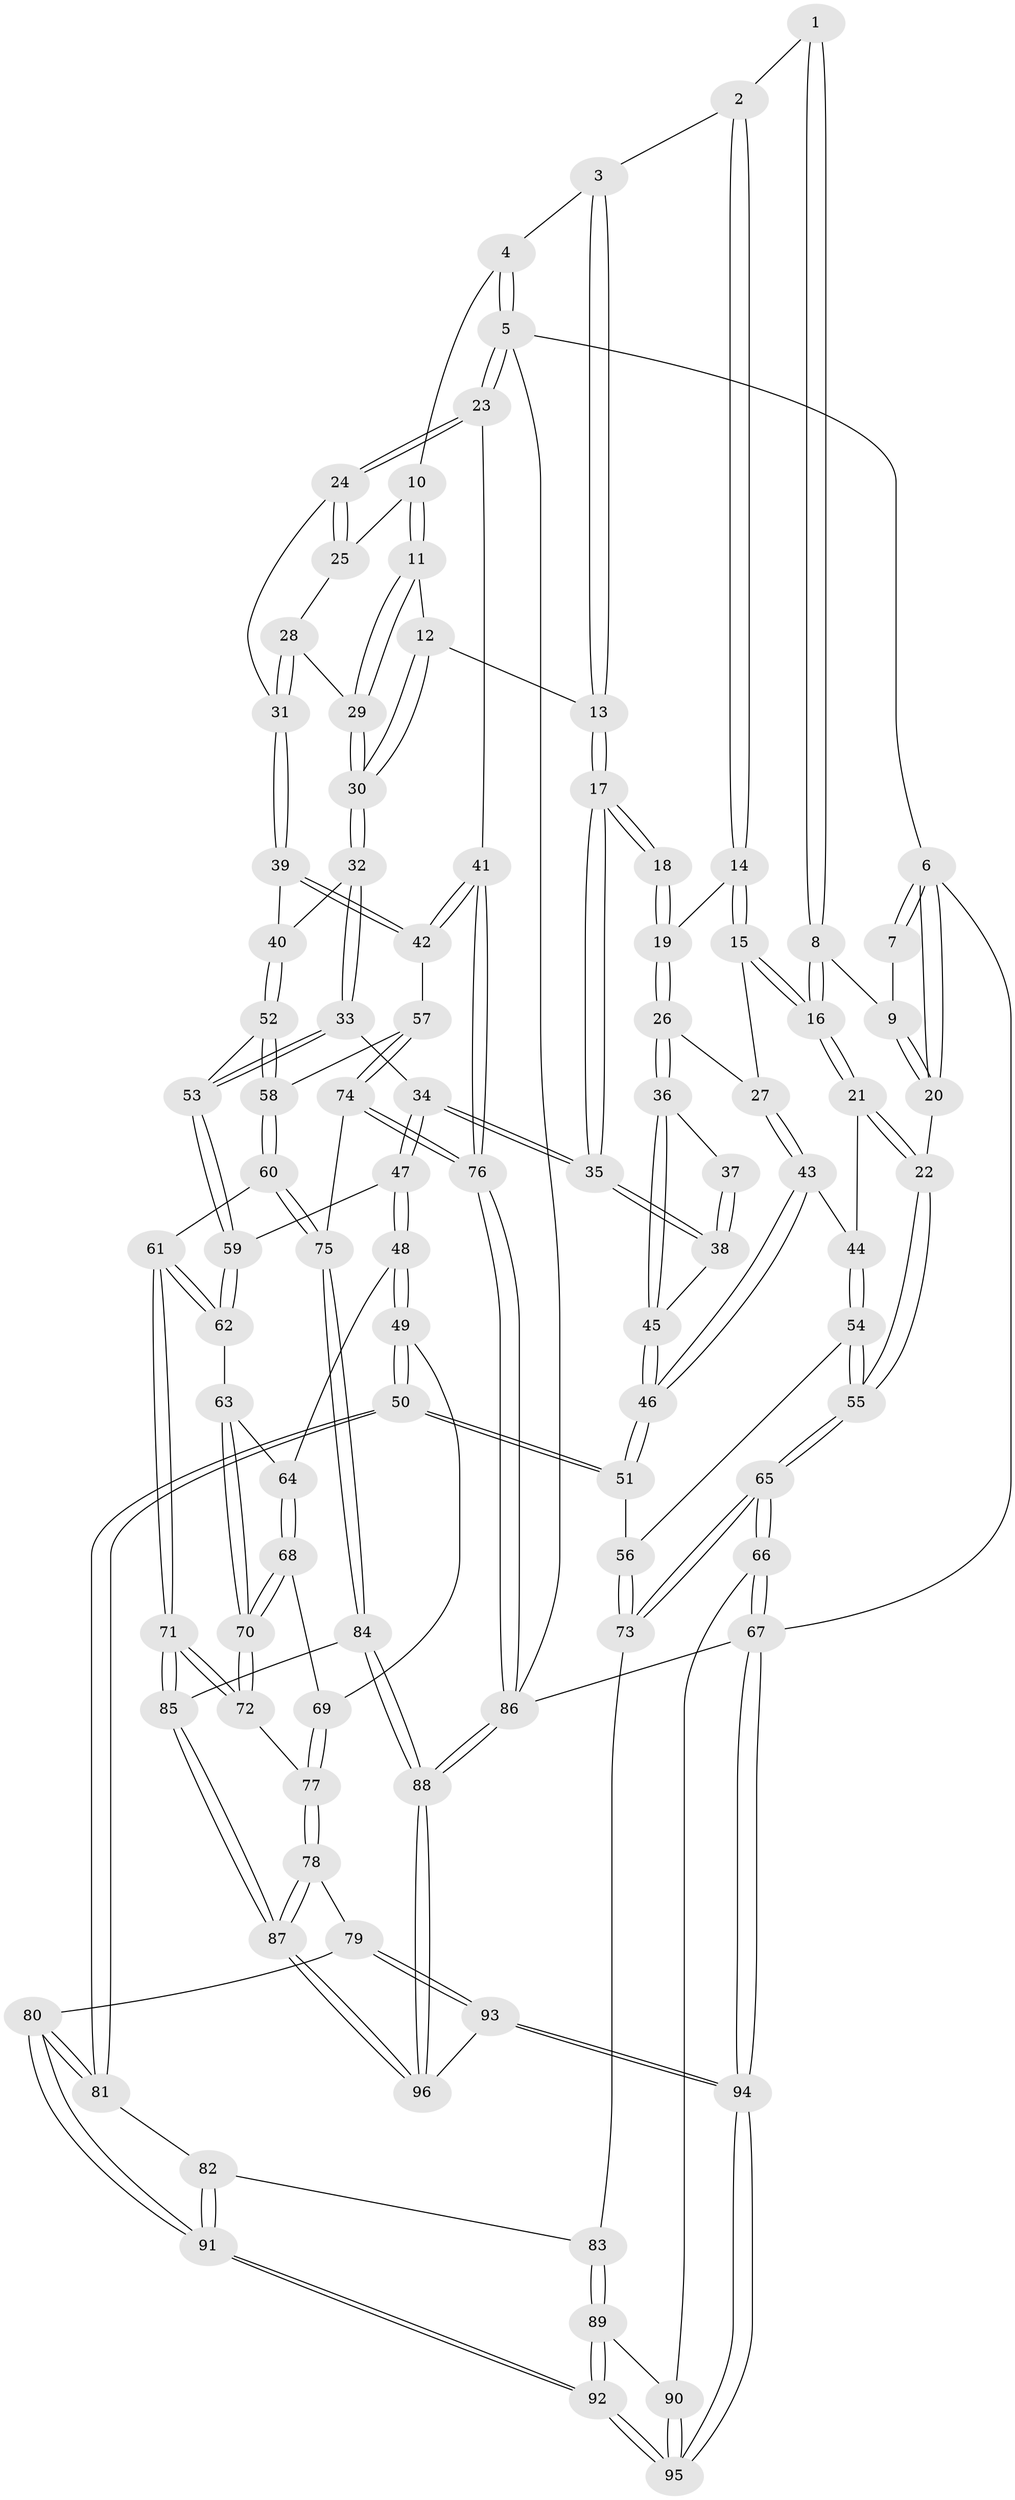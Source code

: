 // Generated by graph-tools (version 1.1) at 2025/27/03/15/25 16:27:57]
// undirected, 96 vertices, 237 edges
graph export_dot {
graph [start="1"]
  node [color=gray90,style=filled];
  1 [pos="+0.20246545849633257+0"];
  2 [pos="+0.3943179919304483+0"];
  3 [pos="+0.4386754336146018+0"];
  4 [pos="+0.9156834472683614+0"];
  5 [pos="+1+0"];
  6 [pos="+0+0"];
  7 [pos="+0+0"];
  8 [pos="+0.14124956193412413+0.07419530512150656"];
  9 [pos="+0.08734479819472038+0.048337471409538854"];
  10 [pos="+0.7989791768181853+0.02168194730030305"];
  11 [pos="+0.6804172275378433+0.09800821406856312"];
  12 [pos="+0.6170200229631522+0.1270355492740515"];
  13 [pos="+0.5679773701014788+0.11833722205736628"];
  14 [pos="+0.3246202523450495+0.026733036003983492"];
  15 [pos="+0.20584012474901847+0.19557449227910512"];
  16 [pos="+0.2047047159732298+0.1957123134695782"];
  17 [pos="+0.5314227026345327+0.156826094093821"];
  18 [pos="+0.49593098338109143+0.16370656105939563"];
  19 [pos="+0.4192306727378712+0.13545274680226316"];
  20 [pos="+0+0.13449043130986488"];
  21 [pos="+0.058816682516017876+0.2889262452496314"];
  22 [pos="+0+0.3461675821993154"];
  23 [pos="+1+0.00789391090178503"];
  24 [pos="+0.9297391773990186+0.18766835869905477"];
  25 [pos="+0.8088663821619224+0.044963239152278844"];
  26 [pos="+0.2839462150424844+0.24017028378395813"];
  27 [pos="+0.26936832980694553+0.2329846138821571"];
  28 [pos="+0.787601115317643+0.2050300035533955"];
  29 [pos="+0.7684421719484468+0.21535896536584806"];
  30 [pos="+0.6991030794537639+0.28503188489925785"];
  31 [pos="+0.8980272406755672+0.2548406390260983"];
  32 [pos="+0.6983542982463913+0.34058811039887044"];
  33 [pos="+0.5497303793920799+0.40239720334964196"];
  34 [pos="+0.5442413397580143+0.4011305316360812"];
  35 [pos="+0.5339998763239595+0.39004364943013586"];
  36 [pos="+0.3287577377300776+0.2723292310477358"];
  37 [pos="+0.4494613996044541+0.2015926287408443"];
  38 [pos="+0.46815983292348706+0.3652555971960795"];
  39 [pos="+0.8960259267720402+0.3819328744479951"];
  40 [pos="+0.7548568313007373+0.3680861418322852"];
  41 [pos="+1+0.5280504367201343"];
  42 [pos="+1+0.5146863782285322"];
  43 [pos="+0.24102054437263024+0.44978622642119065"];
  44 [pos="+0.19969329970764552+0.42467923973122707"];
  45 [pos="+0.3684162653198368+0.33598268289207384"];
  46 [pos="+0.28344806295484537+0.48361897175134977"];
  47 [pos="+0.40366775548106326+0.572732650428106"];
  48 [pos="+0.3862472272756018+0.5869452248714777"];
  49 [pos="+0.33752863515844816+0.6043054455110621"];
  50 [pos="+0.3073897414257395+0.6075015993368359"];
  51 [pos="+0.30627738677210836+0.6066909900050464"];
  52 [pos="+0.7170970294405974+0.5674303581012862"];
  53 [pos="+0.6378427758031271+0.5646007753043977"];
  54 [pos="+0.11306900360500141+0.5331638422675812"];
  55 [pos="+0+0.46610892392519465"];
  56 [pos="+0.2780663979793506+0.6078535166825515"];
  57 [pos="+0.9696224908193193+0.553437783919051"];
  58 [pos="+0.8279880570365197+0.6245077857483294"];
  59 [pos="+0.6186981241117812+0.5939665342674851"];
  60 [pos="+0.8066015982709481+0.6782888318204682"];
  61 [pos="+0.6361905644175486+0.730249191802403"];
  62 [pos="+0.59862258406979+0.6571167183233559"];
  63 [pos="+0.5510183746882924+0.6674102332781771"];
  64 [pos="+0.5328410184315594+0.6684531917948746"];
  65 [pos="+0+0.6458757101228704"];
  66 [pos="+0+0.8242783592894614"];
  67 [pos="+0+1"];
  68 [pos="+0.4964589766716705+0.7240377837517097"];
  69 [pos="+0.4625297455286832+0.7316044100345579"];
  70 [pos="+0.5353414933207067+0.7693605568183066"];
  71 [pos="+0.6165558484533131+0.8386475749934765"];
  72 [pos="+0.5572661549674343+0.8118210500412758"];
  73 [pos="+0.02683709333019093+0.729930562312361"];
  74 [pos="+0.9061578729706211+0.8297749305096396"];
  75 [pos="+0.8115415898379996+0.7629209654451587"];
  76 [pos="+1+1"];
  77 [pos="+0.44940657324653505+0.8094144719515264"];
  78 [pos="+0.3954882866490595+0.8419899247065682"];
  79 [pos="+0.3142840145102065+0.8279150023686604"];
  80 [pos="+0.30283725885117185+0.8215779637372729"];
  81 [pos="+0.2982005721703473+0.815920309920828"];
  82 [pos="+0.19136393435984164+0.831350877807797"];
  83 [pos="+0.1196821072849376+0.8297278098688835"];
  84 [pos="+0.7047240022025238+0.8887562808601291"];
  85 [pos="+0.625128031957254+0.8576175117369329"];
  86 [pos="+1+1"];
  87 [pos="+0.5041804426422304+0.9821559807179616"];
  88 [pos="+1+1"];
  89 [pos="+0.09616454006182189+0.9141724325005435"];
  90 [pos="+0+0.9187421474726466"];
  91 [pos="+0.19016378675581166+1"];
  92 [pos="+0.15424978542736076+1"];
  93 [pos="+0.41813367110127664+1"];
  94 [pos="+0.15325594066414758+1"];
  95 [pos="+0.15314632882784157+1"];
  96 [pos="+0.45421625236146873+1"];
  1 -- 2;
  1 -- 8;
  1 -- 8;
  2 -- 3;
  2 -- 14;
  2 -- 14;
  3 -- 4;
  3 -- 13;
  3 -- 13;
  4 -- 5;
  4 -- 5;
  4 -- 10;
  5 -- 6;
  5 -- 23;
  5 -- 23;
  5 -- 86;
  6 -- 7;
  6 -- 7;
  6 -- 20;
  6 -- 20;
  6 -- 67;
  7 -- 9;
  8 -- 9;
  8 -- 16;
  8 -- 16;
  9 -- 20;
  9 -- 20;
  10 -- 11;
  10 -- 11;
  10 -- 25;
  11 -- 12;
  11 -- 29;
  11 -- 29;
  12 -- 13;
  12 -- 30;
  12 -- 30;
  13 -- 17;
  13 -- 17;
  14 -- 15;
  14 -- 15;
  14 -- 19;
  15 -- 16;
  15 -- 16;
  15 -- 27;
  16 -- 21;
  16 -- 21;
  17 -- 18;
  17 -- 18;
  17 -- 35;
  17 -- 35;
  18 -- 19;
  18 -- 19;
  19 -- 26;
  19 -- 26;
  20 -- 22;
  21 -- 22;
  21 -- 22;
  21 -- 44;
  22 -- 55;
  22 -- 55;
  23 -- 24;
  23 -- 24;
  23 -- 41;
  24 -- 25;
  24 -- 25;
  24 -- 31;
  25 -- 28;
  26 -- 27;
  26 -- 36;
  26 -- 36;
  27 -- 43;
  27 -- 43;
  28 -- 29;
  28 -- 31;
  28 -- 31;
  29 -- 30;
  29 -- 30;
  30 -- 32;
  30 -- 32;
  31 -- 39;
  31 -- 39;
  32 -- 33;
  32 -- 33;
  32 -- 40;
  33 -- 34;
  33 -- 53;
  33 -- 53;
  34 -- 35;
  34 -- 35;
  34 -- 47;
  34 -- 47;
  35 -- 38;
  35 -- 38;
  36 -- 37;
  36 -- 45;
  36 -- 45;
  37 -- 38;
  37 -- 38;
  38 -- 45;
  39 -- 40;
  39 -- 42;
  39 -- 42;
  40 -- 52;
  40 -- 52;
  41 -- 42;
  41 -- 42;
  41 -- 76;
  41 -- 76;
  42 -- 57;
  43 -- 44;
  43 -- 46;
  43 -- 46;
  44 -- 54;
  44 -- 54;
  45 -- 46;
  45 -- 46;
  46 -- 51;
  46 -- 51;
  47 -- 48;
  47 -- 48;
  47 -- 59;
  48 -- 49;
  48 -- 49;
  48 -- 64;
  49 -- 50;
  49 -- 50;
  49 -- 69;
  50 -- 51;
  50 -- 51;
  50 -- 81;
  50 -- 81;
  51 -- 56;
  52 -- 53;
  52 -- 58;
  52 -- 58;
  53 -- 59;
  53 -- 59;
  54 -- 55;
  54 -- 55;
  54 -- 56;
  55 -- 65;
  55 -- 65;
  56 -- 73;
  56 -- 73;
  57 -- 58;
  57 -- 74;
  57 -- 74;
  58 -- 60;
  58 -- 60;
  59 -- 62;
  59 -- 62;
  60 -- 61;
  60 -- 75;
  60 -- 75;
  61 -- 62;
  61 -- 62;
  61 -- 71;
  61 -- 71;
  62 -- 63;
  63 -- 64;
  63 -- 70;
  63 -- 70;
  64 -- 68;
  64 -- 68;
  65 -- 66;
  65 -- 66;
  65 -- 73;
  65 -- 73;
  66 -- 67;
  66 -- 67;
  66 -- 90;
  67 -- 94;
  67 -- 94;
  67 -- 86;
  68 -- 69;
  68 -- 70;
  68 -- 70;
  69 -- 77;
  69 -- 77;
  70 -- 72;
  70 -- 72;
  71 -- 72;
  71 -- 72;
  71 -- 85;
  71 -- 85;
  72 -- 77;
  73 -- 83;
  74 -- 75;
  74 -- 76;
  74 -- 76;
  75 -- 84;
  75 -- 84;
  76 -- 86;
  76 -- 86;
  77 -- 78;
  77 -- 78;
  78 -- 79;
  78 -- 87;
  78 -- 87;
  79 -- 80;
  79 -- 93;
  79 -- 93;
  80 -- 81;
  80 -- 81;
  80 -- 91;
  80 -- 91;
  81 -- 82;
  82 -- 83;
  82 -- 91;
  82 -- 91;
  83 -- 89;
  83 -- 89;
  84 -- 85;
  84 -- 88;
  84 -- 88;
  85 -- 87;
  85 -- 87;
  86 -- 88;
  86 -- 88;
  87 -- 96;
  87 -- 96;
  88 -- 96;
  88 -- 96;
  89 -- 90;
  89 -- 92;
  89 -- 92;
  90 -- 95;
  90 -- 95;
  91 -- 92;
  91 -- 92;
  92 -- 95;
  92 -- 95;
  93 -- 94;
  93 -- 94;
  93 -- 96;
  94 -- 95;
  94 -- 95;
}
